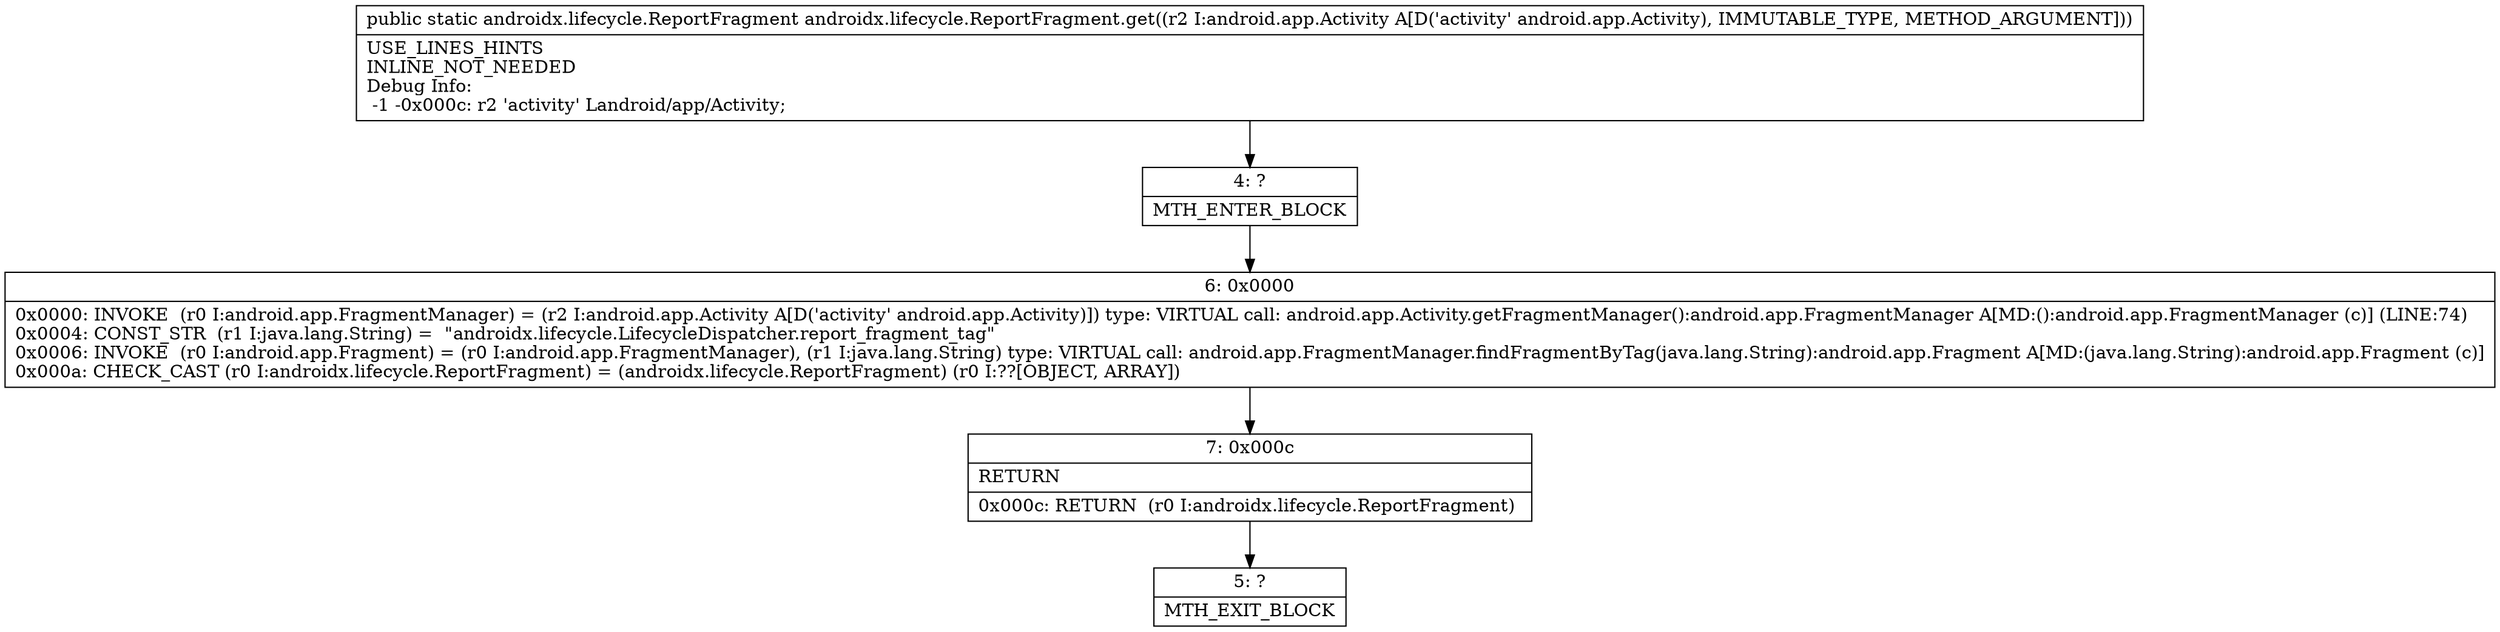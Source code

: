 digraph "CFG forandroidx.lifecycle.ReportFragment.get(Landroid\/app\/Activity;)Landroidx\/lifecycle\/ReportFragment;" {
Node_4 [shape=record,label="{4\:\ ?|MTH_ENTER_BLOCK\l}"];
Node_6 [shape=record,label="{6\:\ 0x0000|0x0000: INVOKE  (r0 I:android.app.FragmentManager) = (r2 I:android.app.Activity A[D('activity' android.app.Activity)]) type: VIRTUAL call: android.app.Activity.getFragmentManager():android.app.FragmentManager A[MD:():android.app.FragmentManager (c)] (LINE:74)\l0x0004: CONST_STR  (r1 I:java.lang.String) =  \"androidx.lifecycle.LifecycleDispatcher.report_fragment_tag\" \l0x0006: INVOKE  (r0 I:android.app.Fragment) = (r0 I:android.app.FragmentManager), (r1 I:java.lang.String) type: VIRTUAL call: android.app.FragmentManager.findFragmentByTag(java.lang.String):android.app.Fragment A[MD:(java.lang.String):android.app.Fragment (c)]\l0x000a: CHECK_CAST (r0 I:androidx.lifecycle.ReportFragment) = (androidx.lifecycle.ReportFragment) (r0 I:??[OBJECT, ARRAY]) \l}"];
Node_7 [shape=record,label="{7\:\ 0x000c|RETURN\l|0x000c: RETURN  (r0 I:androidx.lifecycle.ReportFragment) \l}"];
Node_5 [shape=record,label="{5\:\ ?|MTH_EXIT_BLOCK\l}"];
MethodNode[shape=record,label="{public static androidx.lifecycle.ReportFragment androidx.lifecycle.ReportFragment.get((r2 I:android.app.Activity A[D('activity' android.app.Activity), IMMUTABLE_TYPE, METHOD_ARGUMENT]))  | USE_LINES_HINTS\lINLINE_NOT_NEEDED\lDebug Info:\l  \-1 \-0x000c: r2 'activity' Landroid\/app\/Activity;\l}"];
MethodNode -> Node_4;Node_4 -> Node_6;
Node_6 -> Node_7;
Node_7 -> Node_5;
}

